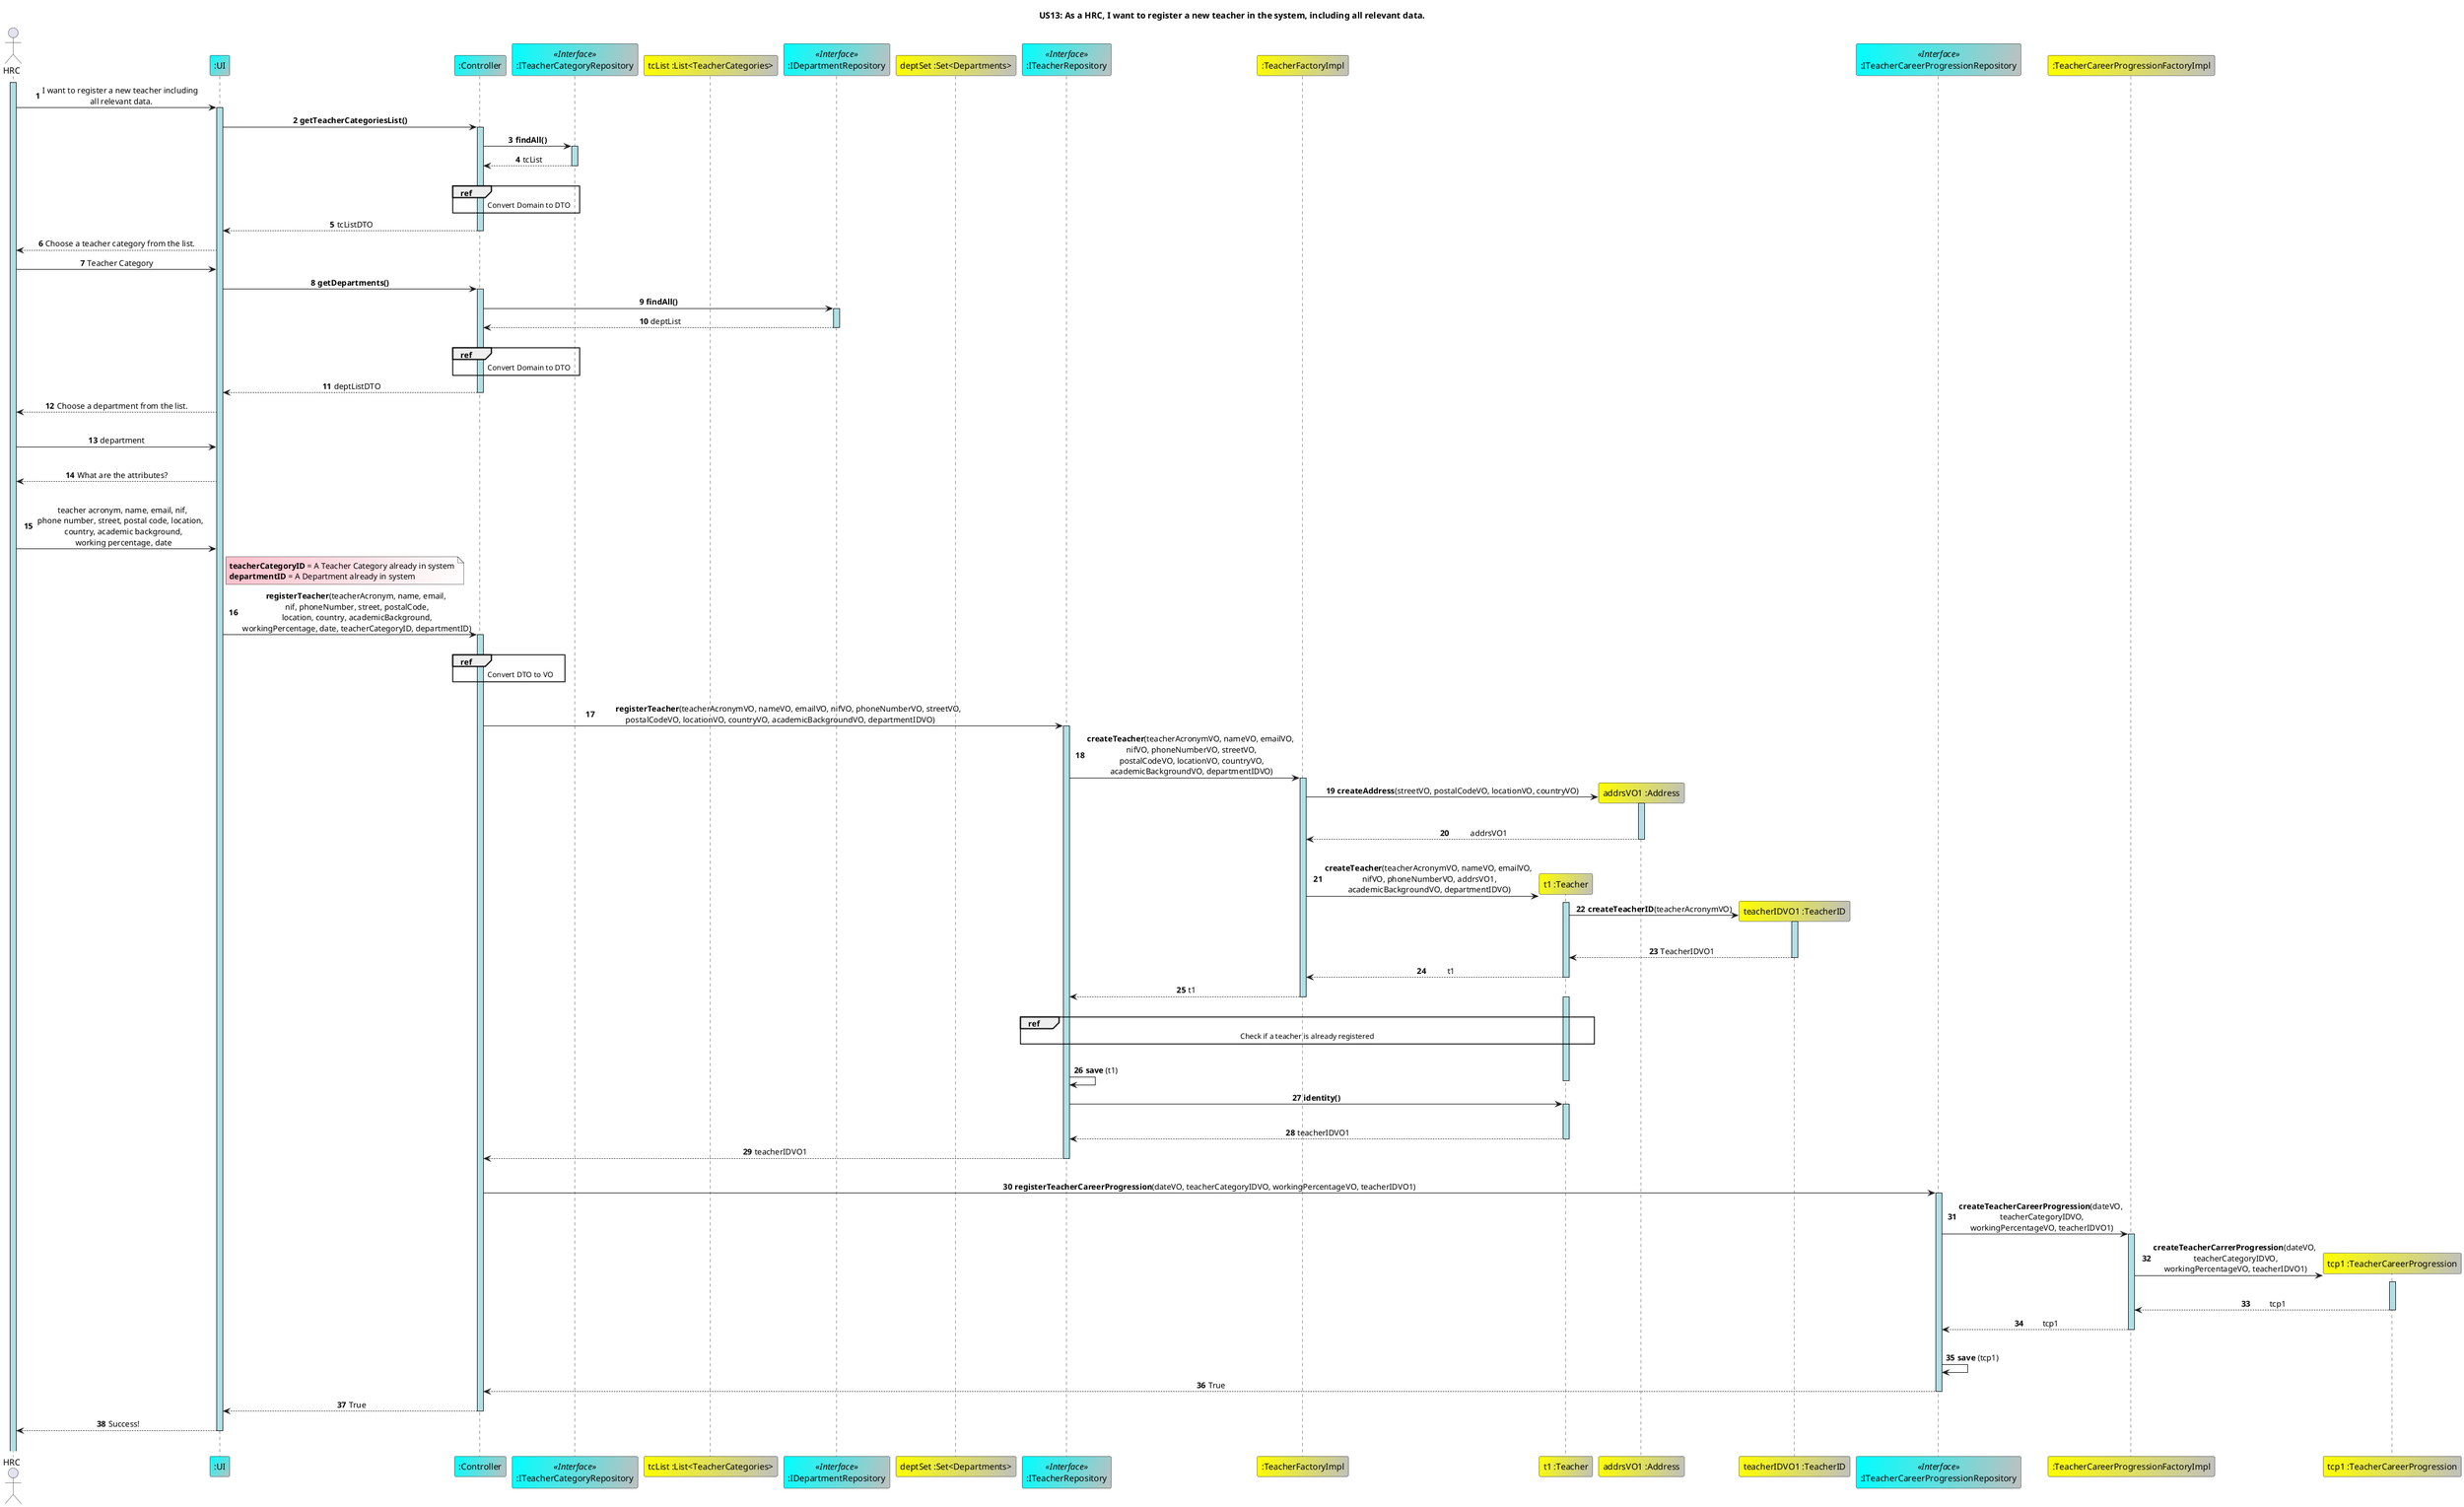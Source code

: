 @startuml
skinparam sequenceMessageAlign center
autonumber
skinparam sequenceLifeLineBackgroundColor PowderBlue

title US13: As a HRC, I want to register a new teacher in the system, including all relevant data.

actor HRC
participant ":UI" as UI #Cyan/Silver
participant ":Controller" as Controller #Cyan/Silver
participant ":ITeacherCategoryRepository" as TeacherCategoryRepository <<Interface>> #Cyan/Silver
participant "tcList :List<TeacherCategories>" as tcList #Yellow/Silver
participant ":IDepartmentRepository" as DepartmentRepository <<Interface>> #Cyan/Silver
participant "deptSet :Set<Departments>" as dptList #Yellow/Silver
participant ":ITeacherRepository" as TeacherRepository <<Interface>> #Cyan/Silver
participant ":TeacherFactoryImpl" as TeacherFactory #Yellow/Silver
participant "t1 :Teacher" as Teacher #Yellow/Silver
participant "addrsVO1 :Address" as Address #Yellow/Silver
participant "teacherIDVO1 :TeacherID" as TeacherID #Yellow/silver
participant ":ITeacherCareerProgressionRepository" as TeacherCareerProgressionRepository <<Interface>> #Cyan/Silver
participant ":TeacherCareerProgressionFactoryImpl" as TeacherCareerProgressionFactory #Yellow/Silver
participant "tcp1 :TeacherCareerProgression" as TeacherCareerProgression #Yellow/Silver

activate HRC
HRC -> UI: I want to register a new teacher including\n all relevant data.
activate UI

UI -> Controller: **getTeacherCategoriesList()**
activate Controller

Controller -> TeacherCategoryRepository: **findAll()**
activate TeacherCategoryRepository

TeacherCategoryRepository --> Controller: tcList
deactivate TeacherCategoryRepository
|||
ref over Controller
    \t \t Convert Domain to DTO \t
end ref

Controller --> UI: tcListDTO
deactivate Controller

UI --> HRC: Choose a teacher category from the list.

HRC -> UI: Teacher Category

UI -> Controller: **getDepartments()**
activate Controller

Controller -> DepartmentRepository: **findAll()**
activate DepartmentRepository

DepartmentRepository --> Controller: deptList
deactivate DepartmentRepository
|||
ref over Controller
    \t \t Convert Domain to DTO \t
end ref

Controller --> UI: deptListDTO
deactivate Controller

UI --> HRC: Choose a department from the list.
|||
HRC -> UI: department
|||
UI --> HRC: What are the attributes?
|||
HRC -> UI: teacher acronym, name, email, nif,\n phone number, street, postal code, location,   \n country, academic background,\n working percentage, date

Note Right UI #Pink/White
    **teacherCategoryID** = A Teacher Category already in system
    **departmentID** = A Department already in system
End Note

'--- Start of registerTeacher will all inputs ---

UI -> Controller: **registerTeacher**(teacherAcronym, name, email,\n nif, phoneNumber, street, postalCode,\n location, country, academicBackground,\n workingPercentage, date, teacherCategoryID, departmentID)
activate Controller
|||
ref over Controller
    \t \t Convert DTO to VO \t
end ref
|||
Controller -> TeacherRepository:\t **registerTeacher**(teacherAcronymVO, nameVO, emailVO, nifVO, phoneNumberVO, streetVO,\n postalCodeVO, locationVO, countryVO, academicBackgroundVO, departmentIDVO)
activate TeacherRepository

TeacherRepository -> TeacherFactory: **createTeacher**(teacherAcronymVO, nameVO, emailVO,\n nifVO, phoneNumberVO, streetVO,\n postalCodeVO, locationVO, countryVO,\n academicBackgroundVO, departmentIDVO)
activate TeacherFactory

TeacherFactory -> Address **: **createAddress**(streetVO, postalCodeVO, locationVO, countryVO)
activate Address
|||
Address --> TeacherFactory:\t addrsVO1
deactivate Address
|||
TeacherFactory -> Teacher **: **createTeacher**(teacherAcronymVO, nameVO, emailVO,\n nifVO, phoneNumberVO, addrsVO1,\n academicBackgroundVO, departmentIDVO)
activate Teacher

Teacher -> TeacherID **: **createTeacherID**(teacherAcronymVO)
activate TeacherID
|||
TeacherID --> Teacher: TeacherIDVO1
deactivate TeacherID
Teacher --> TeacherFactory: \t t1
deactivate Teacher

TeacherFactory --> TeacherRepository: t1
deactivate TeacherFactory
|||
activate Teacher
ref over TeacherRepository, Teacher
    Check if a teacher is already registered
end ref
|||
TeacherRepository -> TeacherRepository: **save** (t1)
deactivate Teacher

TeacherRepository -> Teacher: **identity()**
activate Teacher
|||
Teacher --> TeacherRepository: teacherIDVO1
deactivate Teacher

TeacherRepository --> Controller: teacherIDVO1
deactivate TeacherRepository
|||
Controller -> TeacherCareerProgressionRepository: **registerTeacherCareerProgression**(dateVO, teacherCategoryIDVO, workingPercentageVO, teacherIDVO1)
activate TeacherCareerProgressionRepository

TeacherCareerProgressionRepository -> TeacherCareerProgressionFactory: **createTeacherCareerProgression**(dateVO,\n teacherCategoryIDVO,\n workingPercentageVO, teacherIDVO1)
activate TeacherCareerProgressionFactory

TeacherCareerProgressionFactory -> TeacherCareerProgression **: **createTeacherCarrerProgression**(dateVO,\n teacherCategoryIDVO,\n workingPercentageVO, teacherIDVO1)
activate TeacherCareerProgression
|||
TeacherCareerProgression --> TeacherCareerProgressionFactory: \ttcp1
deactivate TeacherCareerProgression
TeacherCareerProgressionFactory --> TeacherCareerProgressionRepository: \ttcp1
deactivate TeacherCareerProgressionFactory
|||
TeacherCareerProgressionRepository -> TeacherCareerProgressionRepository: **save** (tcp1)
TeacherCareerProgressionRepository --> Controller: True
deactivate TeacherCareerProgressionRepository
Controller --> UI: True
deactivate Controller

UI --> HRC: Success!
deactivate UI
|||
@enduml
